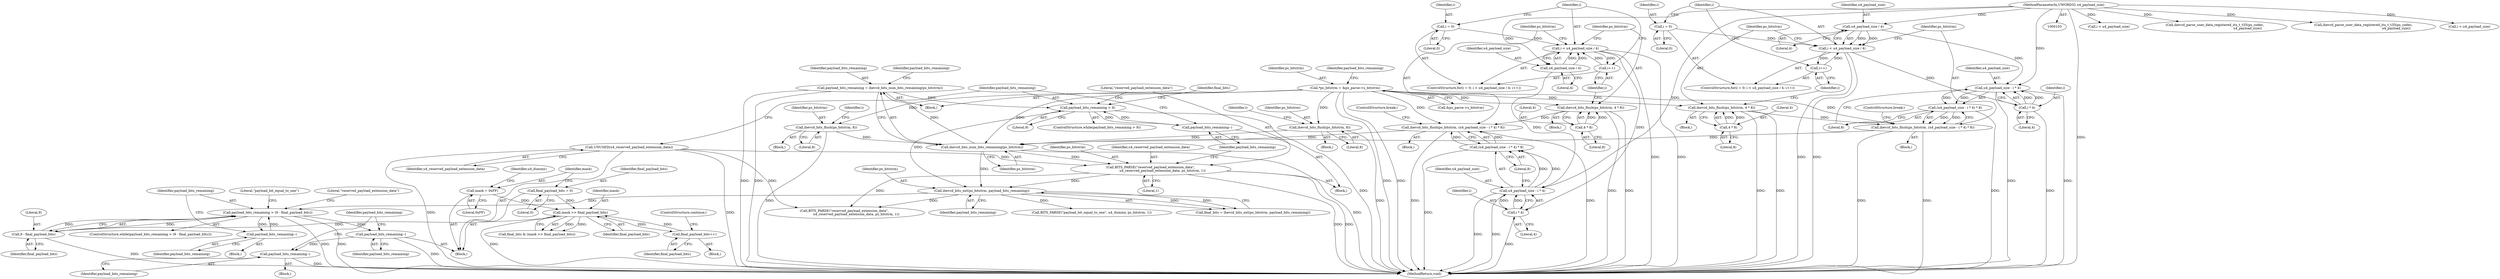 digraph "0_Android_9f0fb67540d2259e4930d9bd5f1a1a6fb95af862@API" {
"1000395" [label="(Call,payload_bits_remaining > (9 - final_payload_bits))"];
"1000381" [label="(Call,ihevcd_bits_nxt(ps_bitstrm, payload_bits_remaining))"];
"1000372" [label="(Call,BITS_PARSE(\"reserved_payload_extension_data\",\n                       u4_reserved_payload_extension_data, ps_bitstrm, 1))"];
"1000365" [label="(Call,UNUSED(u4_reserved_payload_extension_data))"];
"1000347" [label="(Call,ihevcd_bits_num_bits_remaining(ps_bitstrm))"];
"1000315" [label="(Call,ihevcd_bits_flush(ps_bitstrm, (u4_payload_size - i * 4) * 8))"];
"1000310" [label="(Call,ihevcd_bits_flush(ps_bitstrm, 4 * 8))"];
"1000117" [label="(Call,*ps_bitstrm = &ps_parse->s_bitstrm)"];
"1000312" [label="(Call,4 * 8)"];
"1000317" [label="(Call,(u4_payload_size - i * 4) * 8)"];
"1000318" [label="(Call,u4_payload_size - i * 4)"];
"1000304" [label="(Call,u4_payload_size / 4)"];
"1000106" [label="(MethodParameterIn,UWORD32 u4_payload_size)"];
"1000320" [label="(Call,i * 4)"];
"1000302" [label="(Call,i < u4_payload_size / 4)"];
"1000299" [label="(Call,i = 0)"];
"1000307" [label="(Call,i++)"];
"1000272" [label="(Call,ihevcd_bits_flush(ps_bitstrm, 8))"];
"1000246" [label="(Call,ihevcd_bits_flush(ps_bitstrm, (u4_payload_size - i * 4) * 8))"];
"1000241" [label="(Call,ihevcd_bits_flush(ps_bitstrm, 4 * 8))"];
"1000243" [label="(Call,4 * 8)"];
"1000248" [label="(Call,(u4_payload_size - i * 4) * 8)"];
"1000249" [label="(Call,u4_payload_size - i * 4)"];
"1000235" [label="(Call,u4_payload_size / 4)"];
"1000251" [label="(Call,i * 4)"];
"1000233" [label="(Call,i < u4_payload_size / 4)"];
"1000238" [label="(Call,i++)"];
"1000230" [label="(Call,i = 0)"];
"1000341" [label="(Call,ihevcd_bits_flush(ps_bitstrm, 8))"];
"1000368" [label="(Call,payload_bits_remaining > 9)"];
"1000377" [label="(Call,payload_bits_remaining--)"];
"1000345" [label="(Call,payload_bits_remaining = ihevcd_bits_num_bits_remaining(ps_bitstrm))"];
"1000406" [label="(Call,payload_bits_remaining--)"];
"1000395" [label="(Call,payload_bits_remaining > (9 - final_payload_bits))"];
"1000397" [label="(Call,9 - final_payload_bits)"];
"1000387" [label="(Call,mask >> final_payload_bits)"];
"1000358" [label="(Call,mask = 0xFF)"];
"1000391" [label="(Call,final_payload_bits++)"];
"1000354" [label="(Call,final_payload_bits = 0)"];
"1000413" [label="(Call,payload_bits_remaining--)"];
"1000423" [label="(Call,payload_bits_remaining--)"];
"1000379" [label="(Call,final_bits = ihevcd_bits_nxt(ps_bitstrm, payload_bits_remaining))"];
"1000309" [label="(Block,)"];
"1000249" [label="(Call,u4_payload_size - i * 4)"];
"1000360" [label="(Literal,0xFF)"];
"1000339" [label="(Identifier,i)"];
"1000242" [label="(Identifier,ps_bitstrm)"];
"1000311" [label="(Identifier,ps_bitstrm)"];
"1000376" [label="(Literal,1)"];
"1000417" [label="(Block,)"];
"1000413" [label="(Call,payload_bits_remaining--)"];
"1000335" [label="(Call,i < u4_payload_size)"];
"1000234" [label="(Identifier,i)"];
"1000382" [label="(Identifier,ps_bitstrm)"];
"1000416" [label="(Identifier,payload_bits_remaining)"];
"1000364" [label="(Identifier,u4_dummy)"];
"1000271" [label="(Block,)"];
"1000318" [label="(Call,u4_payload_size - i * 4)"];
"1000346" [label="(Identifier,payload_bits_remaining)"];
"1000374" [label="(Identifier,u4_reserved_payload_extension_data)"];
"1000373" [label="(Literal,\"reserved_payload_extension_data\")"];
"1000343" [label="(Literal,8)"];
"1000254" [label="(Literal,8)"];
"1000341" [label="(Call,ihevcd_bits_flush(ps_bitstrm, 8))"];
"1000351" [label="(Block,)"];
"1000251" [label="(Call,i * 4)"];
"1000260" [label="(ControlStructure,break;)"];
"1000407" [label="(Identifier,payload_bits_remaining)"];
"1000347" [label="(Call,ihevcd_bits_num_bits_remaining(ps_bitstrm))"];
"1000326" [label="(Call,ihevcd_parse_user_data_registered_itu_t_t35(ps_codec,\n                                                                u4_payload_size))"];
"1000398" [label="(Literal,9)"];
"1000240" [label="(Block,)"];
"1000322" [label="(Literal,4)"];
"1000119" [label="(Call,&ps_parse->s_bitstrm)"];
"1000393" [label="(ControlStructure,continue;)"];
"1000423" [label="(Call,payload_bits_remaining--)"];
"1000237" [label="(Literal,4)"];
"1000383" [label="(Identifier,payload_bits_remaining)"];
"1000315" [label="(Call,ihevcd_bits_flush(ps_bitstrm, (u4_payload_size - i * 4) * 8))"];
"1000355" [label="(Identifier,final_payload_bits)"];
"1000245" [label="(Literal,8)"];
"1000305" [label="(Identifier,u4_payload_size)"];
"1000273" [label="(Identifier,ps_bitstrm)"];
"1000388" [label="(Identifier,mask)"];
"1000230" [label="(Call,i = 0)"];
"1000297" [label="(Block,)"];
"1000253" [label="(Literal,4)"];
"1000312" [label="(Call,4 * 8)"];
"1000359" [label="(Identifier,mask)"];
"1000252" [label="(Identifier,i)"];
"1000108" [label="(Block,)"];
"1000394" [label="(ControlStructure,while(payload_bits_remaining > (9 - final_payload_bits)))"];
"1000229" [label="(ControlStructure,for(i = 0; i < u4_payload_size / 4; i++))"];
"1000402" [label="(Literal,\"reserved_payload_extension_data\")"];
"1000387" [label="(Call,mask >> final_payload_bits)"];
"1000377" [label="(Call,payload_bits_remaining--)"];
"1000371" [label="(Block,)"];
"1000316" [label="(Identifier,ps_bitstrm)"];
"1000368" [label="(Call,payload_bits_remaining > 9)"];
"1000270" [label="(Identifier,i)"];
"1000414" [label="(Identifier,payload_bits_remaining)"];
"1000302" [label="(Call,i < u4_payload_size / 4)"];
"1000241" [label="(Call,ihevcd_bits_flush(ps_bitstrm, 4 * 8))"];
"1000232" [label="(Literal,0)"];
"1000372" [label="(Call,BITS_PARSE(\"reserved_payload_extension_data\",\n                       u4_reserved_payload_extension_data, ps_bitstrm, 1))"];
"1000235" [label="(Call,u4_payload_size / 4)"];
"1000340" [label="(Block,)"];
"1000257" [label="(Call,ihevcd_parse_user_data_registered_itu_t_t35(ps_codec,\n                                                                u4_payload_size))"];
"1000236" [label="(Identifier,u4_payload_size)"];
"1000350" [label="(Identifier,payload_bits_remaining)"];
"1000400" [label="(Block,)"];
"1000303" [label="(Identifier,i)"];
"1000354" [label="(Call,final_payload_bits = 0)"];
"1000342" [label="(Identifier,ps_bitstrm)"];
"1000356" [label="(Literal,0)"];
"1000319" [label="(Identifier,u4_payload_size)"];
"1000408" [label="(Call,BITS_PARSE(\"payload_bit_equal_to_one\", u4_dummy, ps_bitstrm, 1))"];
"1000247" [label="(Identifier,ps_bitstrm)"];
"1000381" [label="(Call,ihevcd_bits_nxt(ps_bitstrm, payload_bits_remaining))"];
"1000399" [label="(Identifier,final_payload_bits)"];
"1000395" [label="(Call,payload_bits_remaining > (9 - final_payload_bits))"];
"1000406" [label="(Call,payload_bits_remaining--)"];
"1000314" [label="(Literal,8)"];
"1000308" [label="(Identifier,i)"];
"1000106" [label="(MethodParameterIn,UWORD32 u4_payload_size)"];
"1000358" [label="(Call,mask = 0xFF)"];
"1000274" [label="(Literal,8)"];
"1000298" [label="(ControlStructure,for(i = 0; i < u4_payload_size / 4; i++))"];
"1000397" [label="(Call,9 - final_payload_bits)"];
"1000238" [label="(Call,i++)"];
"1000323" [label="(Literal,8)"];
"1000365" [label="(Call,UNUSED(u4_reserved_payload_extension_data))"];
"1000246" [label="(Call,ihevcd_bits_flush(ps_bitstrm, (u4_payload_size - i * 4) * 8))"];
"1000239" [label="(Identifier,i)"];
"1000272" [label="(Call,ihevcd_bits_flush(ps_bitstrm, 8))"];
"1000366" [label="(Identifier,u4_reserved_payload_extension_data)"];
"1000313" [label="(Literal,4)"];
"1000118" [label="(Identifier,ps_bitstrm)"];
"1000369" [label="(Identifier,payload_bits_remaining)"];
"1000266" [label="(Call,i < u4_payload_size)"];
"1000228" [label="(Block,)"];
"1000389" [label="(Identifier,final_payload_bits)"];
"1000300" [label="(Identifier,i)"];
"1000317" [label="(Call,(u4_payload_size - i * 4) * 8)"];
"1000345" [label="(Call,payload_bits_remaining = ihevcd_bits_num_bits_remaining(ps_bitstrm))"];
"1000348" [label="(Identifier,ps_bitstrm)"];
"1000329" [label="(ControlStructure,break;)"];
"1000233" [label="(Call,i < u4_payload_size / 4)"];
"1000304" [label="(Call,u4_payload_size / 4)"];
"1000244" [label="(Literal,4)"];
"1000380" [label="(Identifier,final_bits)"];
"1000320" [label="(Call,i * 4)"];
"1000306" [label="(Literal,4)"];
"1000248" [label="(Call,(u4_payload_size - i * 4) * 8)"];
"1000250" [label="(Identifier,u4_payload_size)"];
"1000385" [label="(Call,final_bits & (mask >> final_payload_bits))"];
"1000299" [label="(Call,i = 0)"];
"1000243" [label="(Call,4 * 8)"];
"1000391" [label="(Call,final_payload_bits++)"];
"1000321" [label="(Identifier,i)"];
"1000424" [label="(Identifier,payload_bits_remaining)"];
"1000125" [label="(Identifier,payload_bits_remaining)"];
"1000378" [label="(Identifier,payload_bits_remaining)"];
"1000401" [label="(Call,BITS_PARSE(\"reserved_payload_extension_data\",\n                       u4_reserved_payload_extension_data, ps_bitstrm, 1))"];
"1000117" [label="(Call,*ps_bitstrm = &ps_parse->s_bitstrm)"];
"1000396" [label="(Identifier,payload_bits_remaining)"];
"1000390" [label="(Block,)"];
"1000375" [label="(Identifier,ps_bitstrm)"];
"1000307" [label="(Call,i++)"];
"1000367" [label="(ControlStructure,while(payload_bits_remaining > 9))"];
"1000301" [label="(Literal,0)"];
"1000426" [label="(MethodReturn,void)"];
"1000231" [label="(Identifier,i)"];
"1000310" [label="(Call,ihevcd_bits_flush(ps_bitstrm, 4 * 8))"];
"1000409" [label="(Literal,\"payload_bit_equal_to_one\")"];
"1000392" [label="(Identifier,final_payload_bits)"];
"1000370" [label="(Literal,9)"];
"1000395" -> "1000394"  [label="AST: "];
"1000395" -> "1000397"  [label="CFG: "];
"1000396" -> "1000395"  [label="AST: "];
"1000397" -> "1000395"  [label="AST: "];
"1000402" -> "1000395"  [label="CFG: "];
"1000409" -> "1000395"  [label="CFG: "];
"1000395" -> "1000426"  [label="DDG: "];
"1000395" -> "1000426"  [label="DDG: "];
"1000381" -> "1000395"  [label="DDG: "];
"1000406" -> "1000395"  [label="DDG: "];
"1000397" -> "1000395"  [label="DDG: "];
"1000397" -> "1000395"  [label="DDG: "];
"1000395" -> "1000406"  [label="DDG: "];
"1000395" -> "1000413"  [label="DDG: "];
"1000381" -> "1000379"  [label="AST: "];
"1000381" -> "1000383"  [label="CFG: "];
"1000382" -> "1000381"  [label="AST: "];
"1000383" -> "1000381"  [label="AST: "];
"1000379" -> "1000381"  [label="CFG: "];
"1000381" -> "1000379"  [label="DDG: "];
"1000381" -> "1000379"  [label="DDG: "];
"1000372" -> "1000381"  [label="DDG: "];
"1000347" -> "1000381"  [label="DDG: "];
"1000368" -> "1000381"  [label="DDG: "];
"1000381" -> "1000401"  [label="DDG: "];
"1000381" -> "1000408"  [label="DDG: "];
"1000372" -> "1000371"  [label="AST: "];
"1000372" -> "1000376"  [label="CFG: "];
"1000373" -> "1000372"  [label="AST: "];
"1000374" -> "1000372"  [label="AST: "];
"1000375" -> "1000372"  [label="AST: "];
"1000376" -> "1000372"  [label="AST: "];
"1000378" -> "1000372"  [label="CFG: "];
"1000372" -> "1000426"  [label="DDG: "];
"1000372" -> "1000426"  [label="DDG: "];
"1000365" -> "1000372"  [label="DDG: "];
"1000347" -> "1000372"  [label="DDG: "];
"1000372" -> "1000401"  [label="DDG: "];
"1000365" -> "1000351"  [label="AST: "];
"1000365" -> "1000366"  [label="CFG: "];
"1000366" -> "1000365"  [label="AST: "];
"1000369" -> "1000365"  [label="CFG: "];
"1000365" -> "1000426"  [label="DDG: "];
"1000365" -> "1000426"  [label="DDG: "];
"1000365" -> "1000401"  [label="DDG: "];
"1000347" -> "1000345"  [label="AST: "];
"1000347" -> "1000348"  [label="CFG: "];
"1000348" -> "1000347"  [label="AST: "];
"1000345" -> "1000347"  [label="CFG: "];
"1000347" -> "1000426"  [label="DDG: "];
"1000347" -> "1000345"  [label="DDG: "];
"1000315" -> "1000347"  [label="DDG: "];
"1000272" -> "1000347"  [label="DDG: "];
"1000246" -> "1000347"  [label="DDG: "];
"1000341" -> "1000347"  [label="DDG: "];
"1000117" -> "1000347"  [label="DDG: "];
"1000315" -> "1000297"  [label="AST: "];
"1000315" -> "1000317"  [label="CFG: "];
"1000316" -> "1000315"  [label="AST: "];
"1000317" -> "1000315"  [label="AST: "];
"1000329" -> "1000315"  [label="CFG: "];
"1000315" -> "1000426"  [label="DDG: "];
"1000315" -> "1000426"  [label="DDG: "];
"1000310" -> "1000315"  [label="DDG: "];
"1000117" -> "1000315"  [label="DDG: "];
"1000317" -> "1000315"  [label="DDG: "];
"1000317" -> "1000315"  [label="DDG: "];
"1000310" -> "1000309"  [label="AST: "];
"1000310" -> "1000312"  [label="CFG: "];
"1000311" -> "1000310"  [label="AST: "];
"1000312" -> "1000310"  [label="AST: "];
"1000308" -> "1000310"  [label="CFG: "];
"1000310" -> "1000426"  [label="DDG: "];
"1000310" -> "1000426"  [label="DDG: "];
"1000117" -> "1000310"  [label="DDG: "];
"1000312" -> "1000310"  [label="DDG: "];
"1000312" -> "1000310"  [label="DDG: "];
"1000117" -> "1000108"  [label="AST: "];
"1000117" -> "1000119"  [label="CFG: "];
"1000118" -> "1000117"  [label="AST: "];
"1000119" -> "1000117"  [label="AST: "];
"1000125" -> "1000117"  [label="CFG: "];
"1000117" -> "1000426"  [label="DDG: "];
"1000117" -> "1000426"  [label="DDG: "];
"1000117" -> "1000241"  [label="DDG: "];
"1000117" -> "1000246"  [label="DDG: "];
"1000117" -> "1000272"  [label="DDG: "];
"1000117" -> "1000341"  [label="DDG: "];
"1000312" -> "1000314"  [label="CFG: "];
"1000313" -> "1000312"  [label="AST: "];
"1000314" -> "1000312"  [label="AST: "];
"1000317" -> "1000323"  [label="CFG: "];
"1000318" -> "1000317"  [label="AST: "];
"1000323" -> "1000317"  [label="AST: "];
"1000317" -> "1000426"  [label="DDG: "];
"1000318" -> "1000317"  [label="DDG: "];
"1000318" -> "1000317"  [label="DDG: "];
"1000318" -> "1000320"  [label="CFG: "];
"1000319" -> "1000318"  [label="AST: "];
"1000320" -> "1000318"  [label="AST: "];
"1000323" -> "1000318"  [label="CFG: "];
"1000318" -> "1000426"  [label="DDG: "];
"1000318" -> "1000426"  [label="DDG: "];
"1000304" -> "1000318"  [label="DDG: "];
"1000106" -> "1000318"  [label="DDG: "];
"1000320" -> "1000318"  [label="DDG: "];
"1000320" -> "1000318"  [label="DDG: "];
"1000304" -> "1000302"  [label="AST: "];
"1000304" -> "1000306"  [label="CFG: "];
"1000305" -> "1000304"  [label="AST: "];
"1000306" -> "1000304"  [label="AST: "];
"1000302" -> "1000304"  [label="CFG: "];
"1000304" -> "1000302"  [label="DDG: "];
"1000304" -> "1000302"  [label="DDG: "];
"1000106" -> "1000304"  [label="DDG: "];
"1000106" -> "1000103"  [label="AST: "];
"1000106" -> "1000426"  [label="DDG: "];
"1000106" -> "1000235"  [label="DDG: "];
"1000106" -> "1000249"  [label="DDG: "];
"1000106" -> "1000257"  [label="DDG: "];
"1000106" -> "1000266"  [label="DDG: "];
"1000106" -> "1000326"  [label="DDG: "];
"1000106" -> "1000335"  [label="DDG: "];
"1000320" -> "1000322"  [label="CFG: "];
"1000321" -> "1000320"  [label="AST: "];
"1000322" -> "1000320"  [label="AST: "];
"1000320" -> "1000426"  [label="DDG: "];
"1000302" -> "1000320"  [label="DDG: "];
"1000302" -> "1000298"  [label="AST: "];
"1000303" -> "1000302"  [label="AST: "];
"1000311" -> "1000302"  [label="CFG: "];
"1000316" -> "1000302"  [label="CFG: "];
"1000302" -> "1000426"  [label="DDG: "];
"1000302" -> "1000426"  [label="DDG: "];
"1000299" -> "1000302"  [label="DDG: "];
"1000307" -> "1000302"  [label="DDG: "];
"1000302" -> "1000307"  [label="DDG: "];
"1000299" -> "1000298"  [label="AST: "];
"1000299" -> "1000301"  [label="CFG: "];
"1000300" -> "1000299"  [label="AST: "];
"1000301" -> "1000299"  [label="AST: "];
"1000303" -> "1000299"  [label="CFG: "];
"1000307" -> "1000298"  [label="AST: "];
"1000307" -> "1000308"  [label="CFG: "];
"1000308" -> "1000307"  [label="AST: "];
"1000303" -> "1000307"  [label="CFG: "];
"1000272" -> "1000271"  [label="AST: "];
"1000272" -> "1000274"  [label="CFG: "];
"1000273" -> "1000272"  [label="AST: "];
"1000274" -> "1000272"  [label="AST: "];
"1000270" -> "1000272"  [label="CFG: "];
"1000272" -> "1000426"  [label="DDG: "];
"1000246" -> "1000228"  [label="AST: "];
"1000246" -> "1000248"  [label="CFG: "];
"1000247" -> "1000246"  [label="AST: "];
"1000248" -> "1000246"  [label="AST: "];
"1000260" -> "1000246"  [label="CFG: "];
"1000246" -> "1000426"  [label="DDG: "];
"1000246" -> "1000426"  [label="DDG: "];
"1000241" -> "1000246"  [label="DDG: "];
"1000248" -> "1000246"  [label="DDG: "];
"1000248" -> "1000246"  [label="DDG: "];
"1000241" -> "1000240"  [label="AST: "];
"1000241" -> "1000243"  [label="CFG: "];
"1000242" -> "1000241"  [label="AST: "];
"1000243" -> "1000241"  [label="AST: "];
"1000239" -> "1000241"  [label="CFG: "];
"1000241" -> "1000426"  [label="DDG: "];
"1000241" -> "1000426"  [label="DDG: "];
"1000243" -> "1000241"  [label="DDG: "];
"1000243" -> "1000241"  [label="DDG: "];
"1000243" -> "1000245"  [label="CFG: "];
"1000244" -> "1000243"  [label="AST: "];
"1000245" -> "1000243"  [label="AST: "];
"1000248" -> "1000254"  [label="CFG: "];
"1000249" -> "1000248"  [label="AST: "];
"1000254" -> "1000248"  [label="AST: "];
"1000248" -> "1000426"  [label="DDG: "];
"1000249" -> "1000248"  [label="DDG: "];
"1000249" -> "1000248"  [label="DDG: "];
"1000249" -> "1000251"  [label="CFG: "];
"1000250" -> "1000249"  [label="AST: "];
"1000251" -> "1000249"  [label="AST: "];
"1000254" -> "1000249"  [label="CFG: "];
"1000249" -> "1000426"  [label="DDG: "];
"1000249" -> "1000426"  [label="DDG: "];
"1000235" -> "1000249"  [label="DDG: "];
"1000251" -> "1000249"  [label="DDG: "];
"1000251" -> "1000249"  [label="DDG: "];
"1000235" -> "1000233"  [label="AST: "];
"1000235" -> "1000237"  [label="CFG: "];
"1000236" -> "1000235"  [label="AST: "];
"1000237" -> "1000235"  [label="AST: "];
"1000233" -> "1000235"  [label="CFG: "];
"1000235" -> "1000233"  [label="DDG: "];
"1000235" -> "1000233"  [label="DDG: "];
"1000251" -> "1000253"  [label="CFG: "];
"1000252" -> "1000251"  [label="AST: "];
"1000253" -> "1000251"  [label="AST: "];
"1000251" -> "1000426"  [label="DDG: "];
"1000233" -> "1000251"  [label="DDG: "];
"1000233" -> "1000229"  [label="AST: "];
"1000234" -> "1000233"  [label="AST: "];
"1000242" -> "1000233"  [label="CFG: "];
"1000247" -> "1000233"  [label="CFG: "];
"1000233" -> "1000426"  [label="DDG: "];
"1000233" -> "1000426"  [label="DDG: "];
"1000238" -> "1000233"  [label="DDG: "];
"1000230" -> "1000233"  [label="DDG: "];
"1000233" -> "1000238"  [label="DDG: "];
"1000238" -> "1000229"  [label="AST: "];
"1000238" -> "1000239"  [label="CFG: "];
"1000239" -> "1000238"  [label="AST: "];
"1000234" -> "1000238"  [label="CFG: "];
"1000230" -> "1000229"  [label="AST: "];
"1000230" -> "1000232"  [label="CFG: "];
"1000231" -> "1000230"  [label="AST: "];
"1000232" -> "1000230"  [label="AST: "];
"1000234" -> "1000230"  [label="CFG: "];
"1000341" -> "1000340"  [label="AST: "];
"1000341" -> "1000343"  [label="CFG: "];
"1000342" -> "1000341"  [label="AST: "];
"1000343" -> "1000341"  [label="AST: "];
"1000339" -> "1000341"  [label="CFG: "];
"1000341" -> "1000426"  [label="DDG: "];
"1000368" -> "1000367"  [label="AST: "];
"1000368" -> "1000370"  [label="CFG: "];
"1000369" -> "1000368"  [label="AST: "];
"1000370" -> "1000368"  [label="AST: "];
"1000373" -> "1000368"  [label="CFG: "];
"1000380" -> "1000368"  [label="CFG: "];
"1000368" -> "1000426"  [label="DDG: "];
"1000377" -> "1000368"  [label="DDG: "];
"1000345" -> "1000368"  [label="DDG: "];
"1000368" -> "1000377"  [label="DDG: "];
"1000377" -> "1000371"  [label="AST: "];
"1000377" -> "1000378"  [label="CFG: "];
"1000378" -> "1000377"  [label="AST: "];
"1000369" -> "1000377"  [label="CFG: "];
"1000345" -> "1000108"  [label="AST: "];
"1000346" -> "1000345"  [label="AST: "];
"1000350" -> "1000345"  [label="CFG: "];
"1000345" -> "1000426"  [label="DDG: "];
"1000345" -> "1000426"  [label="DDG: "];
"1000406" -> "1000400"  [label="AST: "];
"1000406" -> "1000407"  [label="CFG: "];
"1000407" -> "1000406"  [label="AST: "];
"1000396" -> "1000406"  [label="CFG: "];
"1000397" -> "1000399"  [label="CFG: "];
"1000398" -> "1000397"  [label="AST: "];
"1000399" -> "1000397"  [label="AST: "];
"1000397" -> "1000426"  [label="DDG: "];
"1000387" -> "1000397"  [label="DDG: "];
"1000387" -> "1000385"  [label="AST: "];
"1000387" -> "1000389"  [label="CFG: "];
"1000388" -> "1000387"  [label="AST: "];
"1000389" -> "1000387"  [label="AST: "];
"1000385" -> "1000387"  [label="CFG: "];
"1000387" -> "1000426"  [label="DDG: "];
"1000387" -> "1000385"  [label="DDG: "];
"1000387" -> "1000385"  [label="DDG: "];
"1000358" -> "1000387"  [label="DDG: "];
"1000391" -> "1000387"  [label="DDG: "];
"1000354" -> "1000387"  [label="DDG: "];
"1000387" -> "1000391"  [label="DDG: "];
"1000358" -> "1000351"  [label="AST: "];
"1000358" -> "1000360"  [label="CFG: "];
"1000359" -> "1000358"  [label="AST: "];
"1000360" -> "1000358"  [label="AST: "];
"1000364" -> "1000358"  [label="CFG: "];
"1000391" -> "1000390"  [label="AST: "];
"1000391" -> "1000392"  [label="CFG: "];
"1000392" -> "1000391"  [label="AST: "];
"1000393" -> "1000391"  [label="CFG: "];
"1000354" -> "1000351"  [label="AST: "];
"1000354" -> "1000356"  [label="CFG: "];
"1000355" -> "1000354"  [label="AST: "];
"1000356" -> "1000354"  [label="AST: "];
"1000359" -> "1000354"  [label="CFG: "];
"1000413" -> "1000351"  [label="AST: "];
"1000413" -> "1000414"  [label="CFG: "];
"1000414" -> "1000413"  [label="AST: "];
"1000416" -> "1000413"  [label="CFG: "];
"1000413" -> "1000426"  [label="DDG: "];
"1000413" -> "1000423"  [label="DDG: "];
"1000423" -> "1000417"  [label="AST: "];
"1000423" -> "1000424"  [label="CFG: "];
"1000424" -> "1000423"  [label="AST: "];
"1000416" -> "1000423"  [label="CFG: "];
"1000423" -> "1000426"  [label="DDG: "];
}
